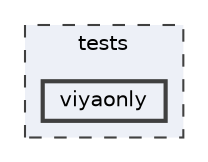 digraph "tests/viyaonly"
{
 // LATEX_PDF_SIZE
  bgcolor="transparent";
  edge [fontname=Helvetica,fontsize=10,labelfontname=Helvetica,labelfontsize=10];
  node [fontname=Helvetica,fontsize=10,shape=box,height=0.2,width=0.4];
  compound=true
  subgraph clusterdir_59425e443f801f1f2fd8bbe4959a3ccf {
    graph [ bgcolor="#edf0f7", pencolor="grey25", label="tests", fontname=Helvetica,fontsize=10 style="filled,dashed", URL="dir_59425e443f801f1f2fd8bbe4959a3ccf.html",tooltip="SASjs Tests."]
  dir_650092e11941d85fd99c2002d68de369 [label="viyaonly", fillcolor="#edf0f7", color="grey25", style="filled,bold", URL="dir_650092e11941d85fd99c2002d68de369.html",tooltip="Tests for Viya macros."];
  }
}
